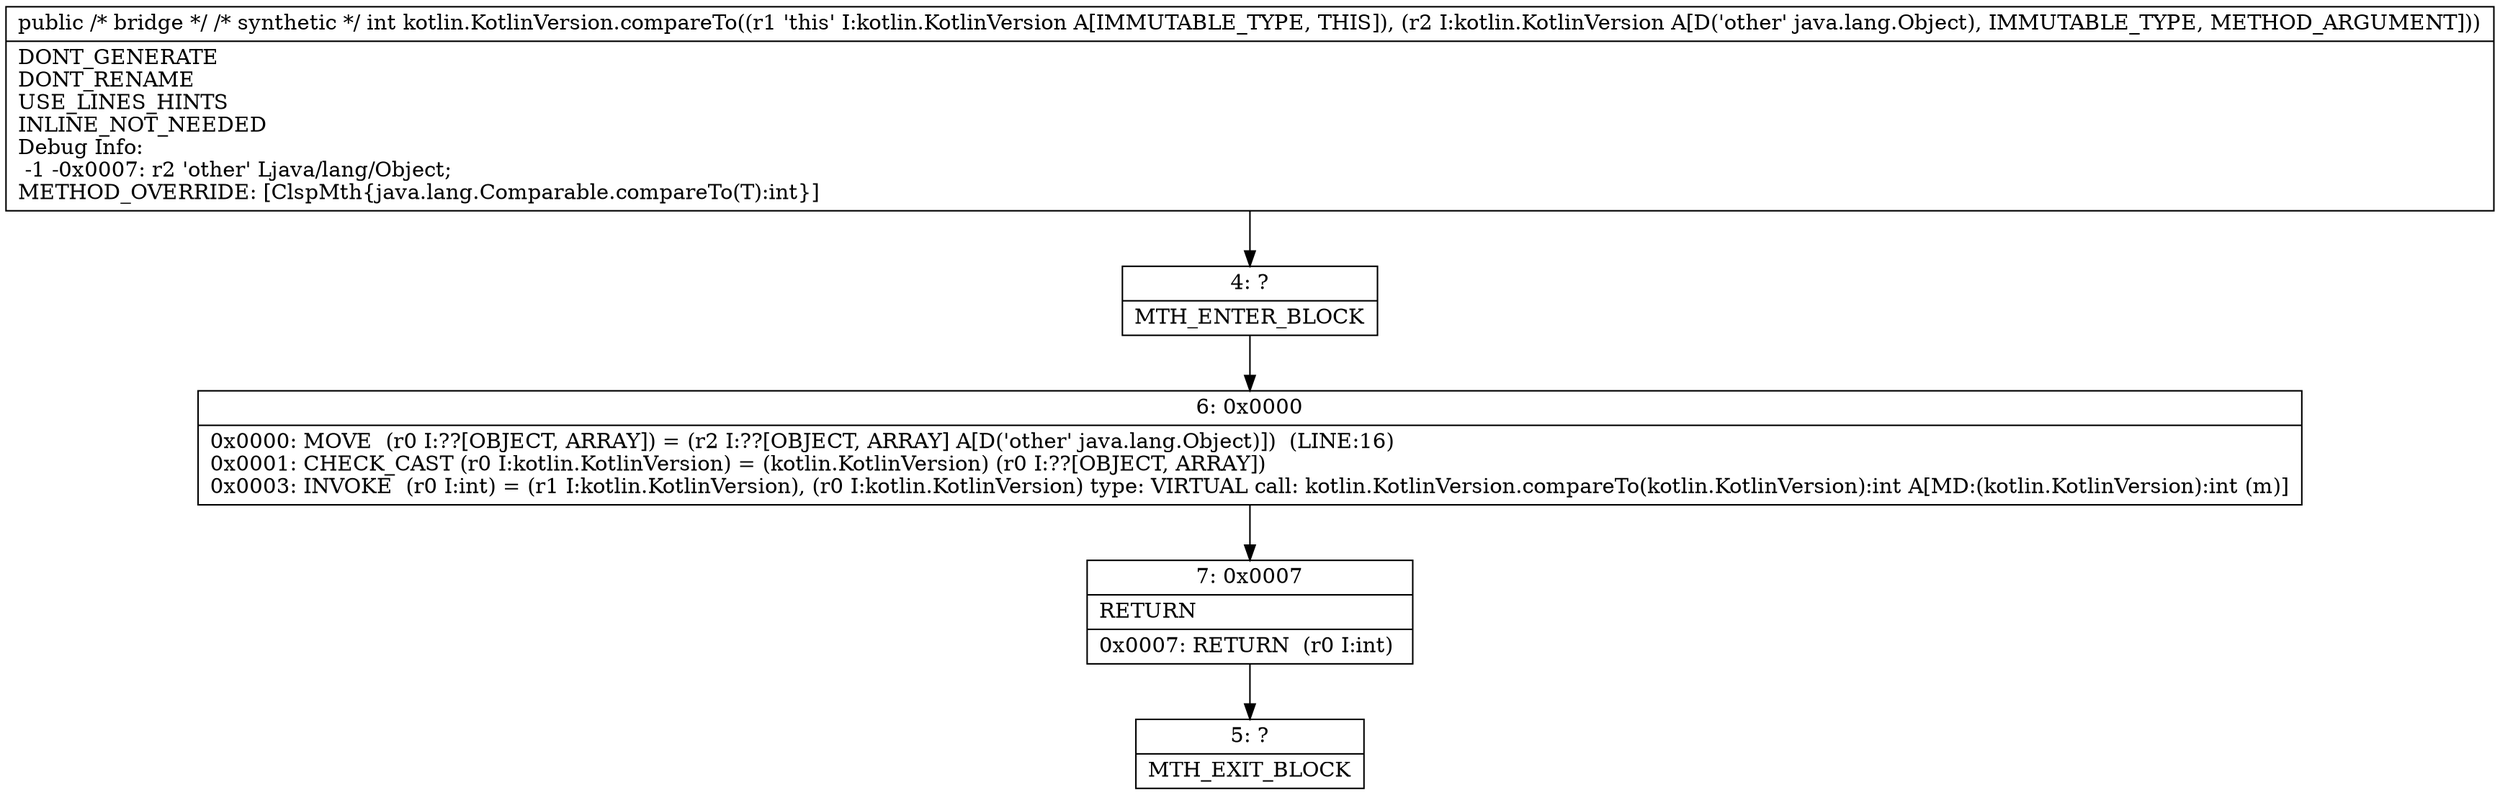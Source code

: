 digraph "CFG forkotlin.KotlinVersion.compareTo(Ljava\/lang\/Object;)I" {
Node_4 [shape=record,label="{4\:\ ?|MTH_ENTER_BLOCK\l}"];
Node_6 [shape=record,label="{6\:\ 0x0000|0x0000: MOVE  (r0 I:??[OBJECT, ARRAY]) = (r2 I:??[OBJECT, ARRAY] A[D('other' java.lang.Object)])  (LINE:16)\l0x0001: CHECK_CAST (r0 I:kotlin.KotlinVersion) = (kotlin.KotlinVersion) (r0 I:??[OBJECT, ARRAY]) \l0x0003: INVOKE  (r0 I:int) = (r1 I:kotlin.KotlinVersion), (r0 I:kotlin.KotlinVersion) type: VIRTUAL call: kotlin.KotlinVersion.compareTo(kotlin.KotlinVersion):int A[MD:(kotlin.KotlinVersion):int (m)]\l}"];
Node_7 [shape=record,label="{7\:\ 0x0007|RETURN\l|0x0007: RETURN  (r0 I:int) \l}"];
Node_5 [shape=record,label="{5\:\ ?|MTH_EXIT_BLOCK\l}"];
MethodNode[shape=record,label="{public \/* bridge *\/ \/* synthetic *\/ int kotlin.KotlinVersion.compareTo((r1 'this' I:kotlin.KotlinVersion A[IMMUTABLE_TYPE, THIS]), (r2 I:kotlin.KotlinVersion A[D('other' java.lang.Object), IMMUTABLE_TYPE, METHOD_ARGUMENT]))  | DONT_GENERATE\lDONT_RENAME\lUSE_LINES_HINTS\lINLINE_NOT_NEEDED\lDebug Info:\l  \-1 \-0x0007: r2 'other' Ljava\/lang\/Object;\lMETHOD_OVERRIDE: [ClspMth\{java.lang.Comparable.compareTo(T):int\}]\l}"];
MethodNode -> Node_4;Node_4 -> Node_6;
Node_6 -> Node_7;
Node_7 -> Node_5;
}

